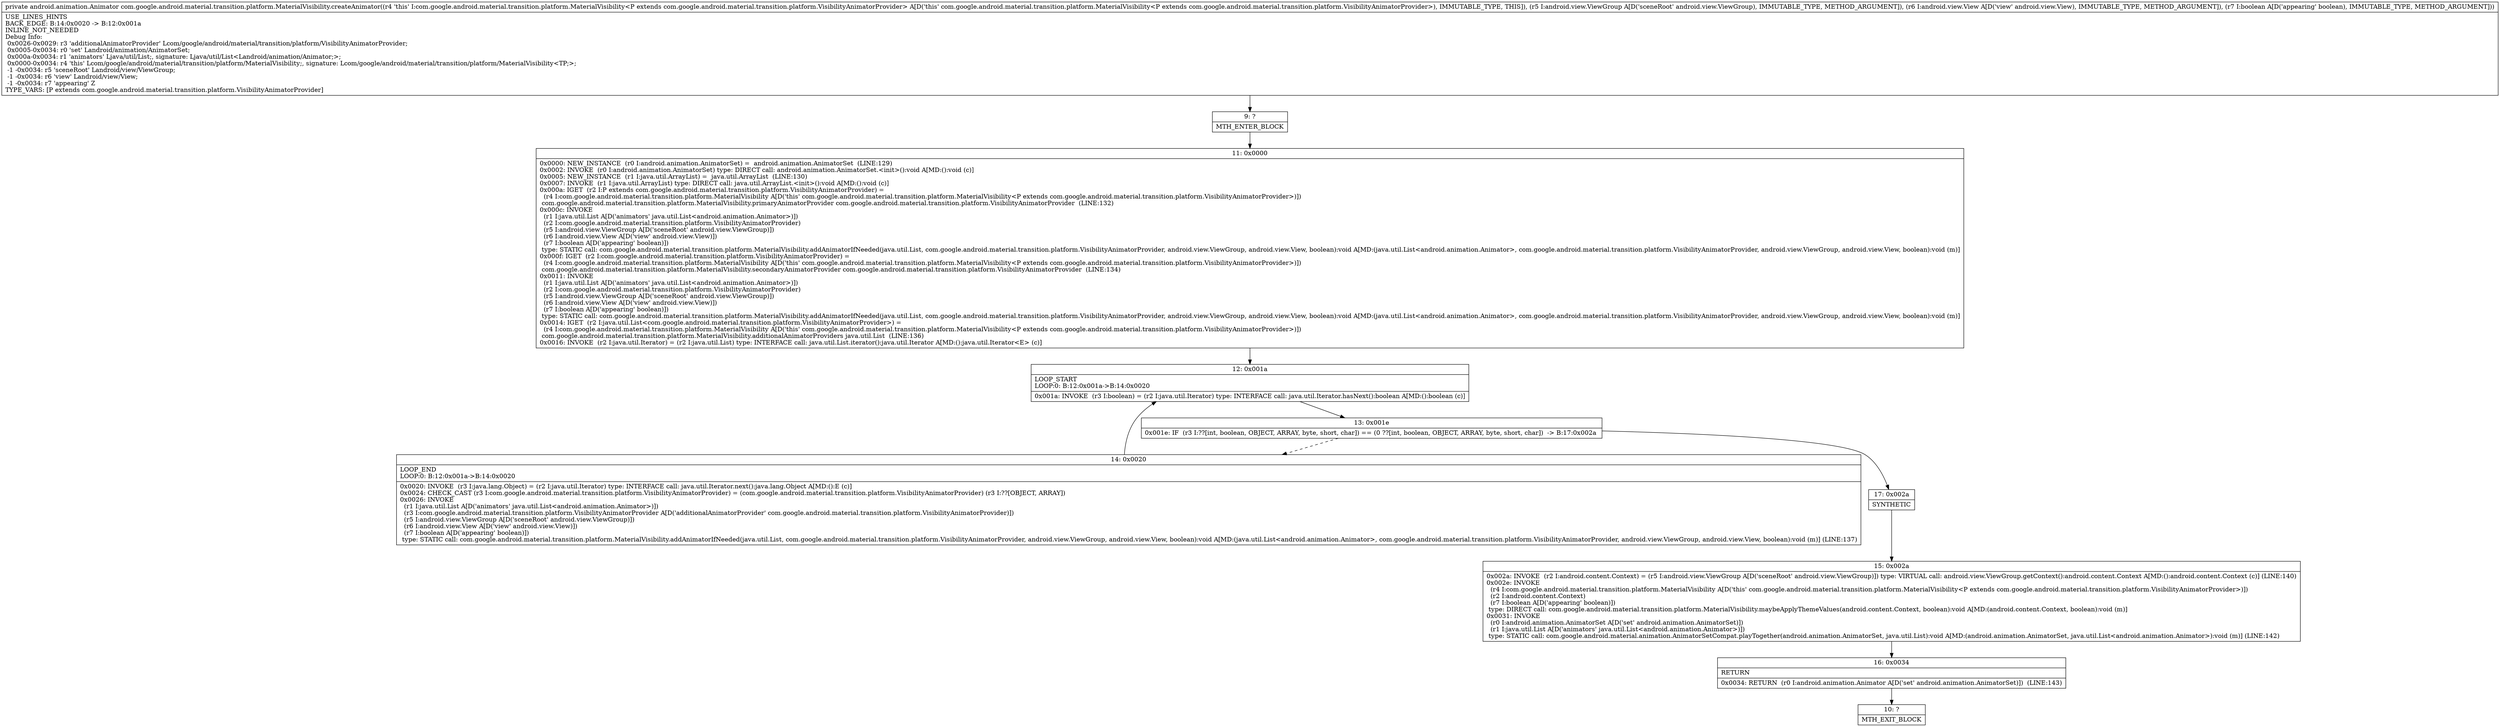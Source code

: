digraph "CFG forcom.google.android.material.transition.platform.MaterialVisibility.createAnimator(Landroid\/view\/ViewGroup;Landroid\/view\/View;Z)Landroid\/animation\/Animator;" {
Node_9 [shape=record,label="{9\:\ ?|MTH_ENTER_BLOCK\l}"];
Node_11 [shape=record,label="{11\:\ 0x0000|0x0000: NEW_INSTANCE  (r0 I:android.animation.AnimatorSet) =  android.animation.AnimatorSet  (LINE:129)\l0x0002: INVOKE  (r0 I:android.animation.AnimatorSet) type: DIRECT call: android.animation.AnimatorSet.\<init\>():void A[MD:():void (c)]\l0x0005: NEW_INSTANCE  (r1 I:java.util.ArrayList) =  java.util.ArrayList  (LINE:130)\l0x0007: INVOKE  (r1 I:java.util.ArrayList) type: DIRECT call: java.util.ArrayList.\<init\>():void A[MD:():void (c)]\l0x000a: IGET  (r2 I:P extends com.google.android.material.transition.platform.VisibilityAnimatorProvider) = \l  (r4 I:com.google.android.material.transition.platform.MaterialVisibility A[D('this' com.google.android.material.transition.platform.MaterialVisibility\<P extends com.google.android.material.transition.platform.VisibilityAnimatorProvider\>)])\l com.google.android.material.transition.platform.MaterialVisibility.primaryAnimatorProvider com.google.android.material.transition.platform.VisibilityAnimatorProvider  (LINE:132)\l0x000c: INVOKE  \l  (r1 I:java.util.List A[D('animators' java.util.List\<android.animation.Animator\>)])\l  (r2 I:com.google.android.material.transition.platform.VisibilityAnimatorProvider)\l  (r5 I:android.view.ViewGroup A[D('sceneRoot' android.view.ViewGroup)])\l  (r6 I:android.view.View A[D('view' android.view.View)])\l  (r7 I:boolean A[D('appearing' boolean)])\l type: STATIC call: com.google.android.material.transition.platform.MaterialVisibility.addAnimatorIfNeeded(java.util.List, com.google.android.material.transition.platform.VisibilityAnimatorProvider, android.view.ViewGroup, android.view.View, boolean):void A[MD:(java.util.List\<android.animation.Animator\>, com.google.android.material.transition.platform.VisibilityAnimatorProvider, android.view.ViewGroup, android.view.View, boolean):void (m)]\l0x000f: IGET  (r2 I:com.google.android.material.transition.platform.VisibilityAnimatorProvider) = \l  (r4 I:com.google.android.material.transition.platform.MaterialVisibility A[D('this' com.google.android.material.transition.platform.MaterialVisibility\<P extends com.google.android.material.transition.platform.VisibilityAnimatorProvider\>)])\l com.google.android.material.transition.platform.MaterialVisibility.secondaryAnimatorProvider com.google.android.material.transition.platform.VisibilityAnimatorProvider  (LINE:134)\l0x0011: INVOKE  \l  (r1 I:java.util.List A[D('animators' java.util.List\<android.animation.Animator\>)])\l  (r2 I:com.google.android.material.transition.platform.VisibilityAnimatorProvider)\l  (r5 I:android.view.ViewGroup A[D('sceneRoot' android.view.ViewGroup)])\l  (r6 I:android.view.View A[D('view' android.view.View)])\l  (r7 I:boolean A[D('appearing' boolean)])\l type: STATIC call: com.google.android.material.transition.platform.MaterialVisibility.addAnimatorIfNeeded(java.util.List, com.google.android.material.transition.platform.VisibilityAnimatorProvider, android.view.ViewGroup, android.view.View, boolean):void A[MD:(java.util.List\<android.animation.Animator\>, com.google.android.material.transition.platform.VisibilityAnimatorProvider, android.view.ViewGroup, android.view.View, boolean):void (m)]\l0x0014: IGET  (r2 I:java.util.List\<com.google.android.material.transition.platform.VisibilityAnimatorProvider\>) = \l  (r4 I:com.google.android.material.transition.platform.MaterialVisibility A[D('this' com.google.android.material.transition.platform.MaterialVisibility\<P extends com.google.android.material.transition.platform.VisibilityAnimatorProvider\>)])\l com.google.android.material.transition.platform.MaterialVisibility.additionalAnimatorProviders java.util.List  (LINE:136)\l0x0016: INVOKE  (r2 I:java.util.Iterator) = (r2 I:java.util.List) type: INTERFACE call: java.util.List.iterator():java.util.Iterator A[MD:():java.util.Iterator\<E\> (c)]\l}"];
Node_12 [shape=record,label="{12\:\ 0x001a|LOOP_START\lLOOP:0: B:12:0x001a\-\>B:14:0x0020\l|0x001a: INVOKE  (r3 I:boolean) = (r2 I:java.util.Iterator) type: INTERFACE call: java.util.Iterator.hasNext():boolean A[MD:():boolean (c)]\l}"];
Node_13 [shape=record,label="{13\:\ 0x001e|0x001e: IF  (r3 I:??[int, boolean, OBJECT, ARRAY, byte, short, char]) == (0 ??[int, boolean, OBJECT, ARRAY, byte, short, char])  \-\> B:17:0x002a \l}"];
Node_14 [shape=record,label="{14\:\ 0x0020|LOOP_END\lLOOP:0: B:12:0x001a\-\>B:14:0x0020\l|0x0020: INVOKE  (r3 I:java.lang.Object) = (r2 I:java.util.Iterator) type: INTERFACE call: java.util.Iterator.next():java.lang.Object A[MD:():E (c)]\l0x0024: CHECK_CAST (r3 I:com.google.android.material.transition.platform.VisibilityAnimatorProvider) = (com.google.android.material.transition.platform.VisibilityAnimatorProvider) (r3 I:??[OBJECT, ARRAY]) \l0x0026: INVOKE  \l  (r1 I:java.util.List A[D('animators' java.util.List\<android.animation.Animator\>)])\l  (r3 I:com.google.android.material.transition.platform.VisibilityAnimatorProvider A[D('additionalAnimatorProvider' com.google.android.material.transition.platform.VisibilityAnimatorProvider)])\l  (r5 I:android.view.ViewGroup A[D('sceneRoot' android.view.ViewGroup)])\l  (r6 I:android.view.View A[D('view' android.view.View)])\l  (r7 I:boolean A[D('appearing' boolean)])\l type: STATIC call: com.google.android.material.transition.platform.MaterialVisibility.addAnimatorIfNeeded(java.util.List, com.google.android.material.transition.platform.VisibilityAnimatorProvider, android.view.ViewGroup, android.view.View, boolean):void A[MD:(java.util.List\<android.animation.Animator\>, com.google.android.material.transition.platform.VisibilityAnimatorProvider, android.view.ViewGroup, android.view.View, boolean):void (m)] (LINE:137)\l}"];
Node_17 [shape=record,label="{17\:\ 0x002a|SYNTHETIC\l}"];
Node_15 [shape=record,label="{15\:\ 0x002a|0x002a: INVOKE  (r2 I:android.content.Context) = (r5 I:android.view.ViewGroup A[D('sceneRoot' android.view.ViewGroup)]) type: VIRTUAL call: android.view.ViewGroup.getContext():android.content.Context A[MD:():android.content.Context (c)] (LINE:140)\l0x002e: INVOKE  \l  (r4 I:com.google.android.material.transition.platform.MaterialVisibility A[D('this' com.google.android.material.transition.platform.MaterialVisibility\<P extends com.google.android.material.transition.platform.VisibilityAnimatorProvider\>)])\l  (r2 I:android.content.Context)\l  (r7 I:boolean A[D('appearing' boolean)])\l type: DIRECT call: com.google.android.material.transition.platform.MaterialVisibility.maybeApplyThemeValues(android.content.Context, boolean):void A[MD:(android.content.Context, boolean):void (m)]\l0x0031: INVOKE  \l  (r0 I:android.animation.AnimatorSet A[D('set' android.animation.AnimatorSet)])\l  (r1 I:java.util.List A[D('animators' java.util.List\<android.animation.Animator\>)])\l type: STATIC call: com.google.android.material.animation.AnimatorSetCompat.playTogether(android.animation.AnimatorSet, java.util.List):void A[MD:(android.animation.AnimatorSet, java.util.List\<android.animation.Animator\>):void (m)] (LINE:142)\l}"];
Node_16 [shape=record,label="{16\:\ 0x0034|RETURN\l|0x0034: RETURN  (r0 I:android.animation.Animator A[D('set' android.animation.AnimatorSet)])  (LINE:143)\l}"];
Node_10 [shape=record,label="{10\:\ ?|MTH_EXIT_BLOCK\l}"];
MethodNode[shape=record,label="{private android.animation.Animator com.google.android.material.transition.platform.MaterialVisibility.createAnimator((r4 'this' I:com.google.android.material.transition.platform.MaterialVisibility\<P extends com.google.android.material.transition.platform.VisibilityAnimatorProvider\> A[D('this' com.google.android.material.transition.platform.MaterialVisibility\<P extends com.google.android.material.transition.platform.VisibilityAnimatorProvider\>), IMMUTABLE_TYPE, THIS]), (r5 I:android.view.ViewGroup A[D('sceneRoot' android.view.ViewGroup), IMMUTABLE_TYPE, METHOD_ARGUMENT]), (r6 I:android.view.View A[D('view' android.view.View), IMMUTABLE_TYPE, METHOD_ARGUMENT]), (r7 I:boolean A[D('appearing' boolean), IMMUTABLE_TYPE, METHOD_ARGUMENT]))  | USE_LINES_HINTS\lBACK_EDGE: B:14:0x0020 \-\> B:12:0x001a\lINLINE_NOT_NEEDED\lDebug Info:\l  0x0026\-0x0029: r3 'additionalAnimatorProvider' Lcom\/google\/android\/material\/transition\/platform\/VisibilityAnimatorProvider;\l  0x0005\-0x0034: r0 'set' Landroid\/animation\/AnimatorSet;\l  0x000a\-0x0034: r1 'animators' Ljava\/util\/List;, signature: Ljava\/util\/List\<Landroid\/animation\/Animator;\>;\l  0x0000\-0x0034: r4 'this' Lcom\/google\/android\/material\/transition\/platform\/MaterialVisibility;, signature: Lcom\/google\/android\/material\/transition\/platform\/MaterialVisibility\<TP;\>;\l  \-1 \-0x0034: r5 'sceneRoot' Landroid\/view\/ViewGroup;\l  \-1 \-0x0034: r6 'view' Landroid\/view\/View;\l  \-1 \-0x0034: r7 'appearing' Z\lTYPE_VARS: [P extends com.google.android.material.transition.platform.VisibilityAnimatorProvider]\l}"];
MethodNode -> Node_9;Node_9 -> Node_11;
Node_11 -> Node_12;
Node_12 -> Node_13;
Node_13 -> Node_14[style=dashed];
Node_13 -> Node_17;
Node_14 -> Node_12;
Node_17 -> Node_15;
Node_15 -> Node_16;
Node_16 -> Node_10;
}

